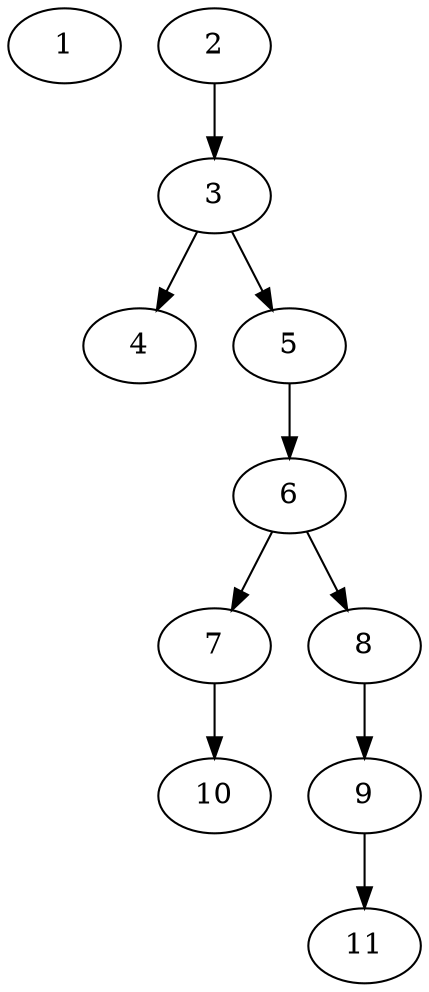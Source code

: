 // DAG (tier=1-easy, mode=data, n=11, ccr=0.338, fat=0.382, density=0.281, regular=0.788, jump=0.053, mindata=1048576, maxdata=8388608)
// DAG automatically generated by daggen at Sun Aug 24 16:33:32 2025
// /home/ermia/Project/Environments/daggen/bin/daggen --dot --ccr 0.338 --fat 0.382 --regular 0.788 --density 0.281 --jump 0.053 --mindata 1048576 --maxdata 8388608 -n 11 
digraph G {
  1 [size="14713905611767021568", alpha="0.18", expect_size="7356952805883510784"]
  2 [size="31381490338052104", alpha="0.14", expect_size="15690745169026052"]
  2 -> 3 [size ="27786425139200"]
  3 [size="940007411309878", alpha="0.14", expect_size="470003705654939"]
  3 -> 4 [size ="108173457358848"]
  3 -> 5 [size ="108173457358848"]
  4 [size="961130606919120000", alpha="0.14", expect_size="480565303459560000"]
  5 [size="916501619244411", alpha="0.18", expect_size="458250809622205"]
  5 -> 6 [size ="28031238275072"]
  6 [size="476743593028986176", alpha="0.18", expect_size="238371796514493088"]
  6 -> 7 [size ="170625125580800"]
  6 -> 8 [size ="170625125580800"]
  7 [size="321209708457364553728", alpha="0.03", expect_size="160604854228682276864"]
  7 -> 10 [size ="375216932913152"]
  8 [size="170016732457467904000", alpha="0.16", expect_size="85008366228733952000"]
  8 -> 9 [size ="245518617804800"]
  9 [size="445417224084010303488", alpha="0.00", expect_size="222708612042005151744"]
  9 -> 11 [size ="466589174464512"]
  10 [size="298978124861800448000", alpha="0.03", expect_size="149489062430900224000"]
  11 [size="905270808281709696", alpha="0.12", expect_size="452635404140854848"]
}